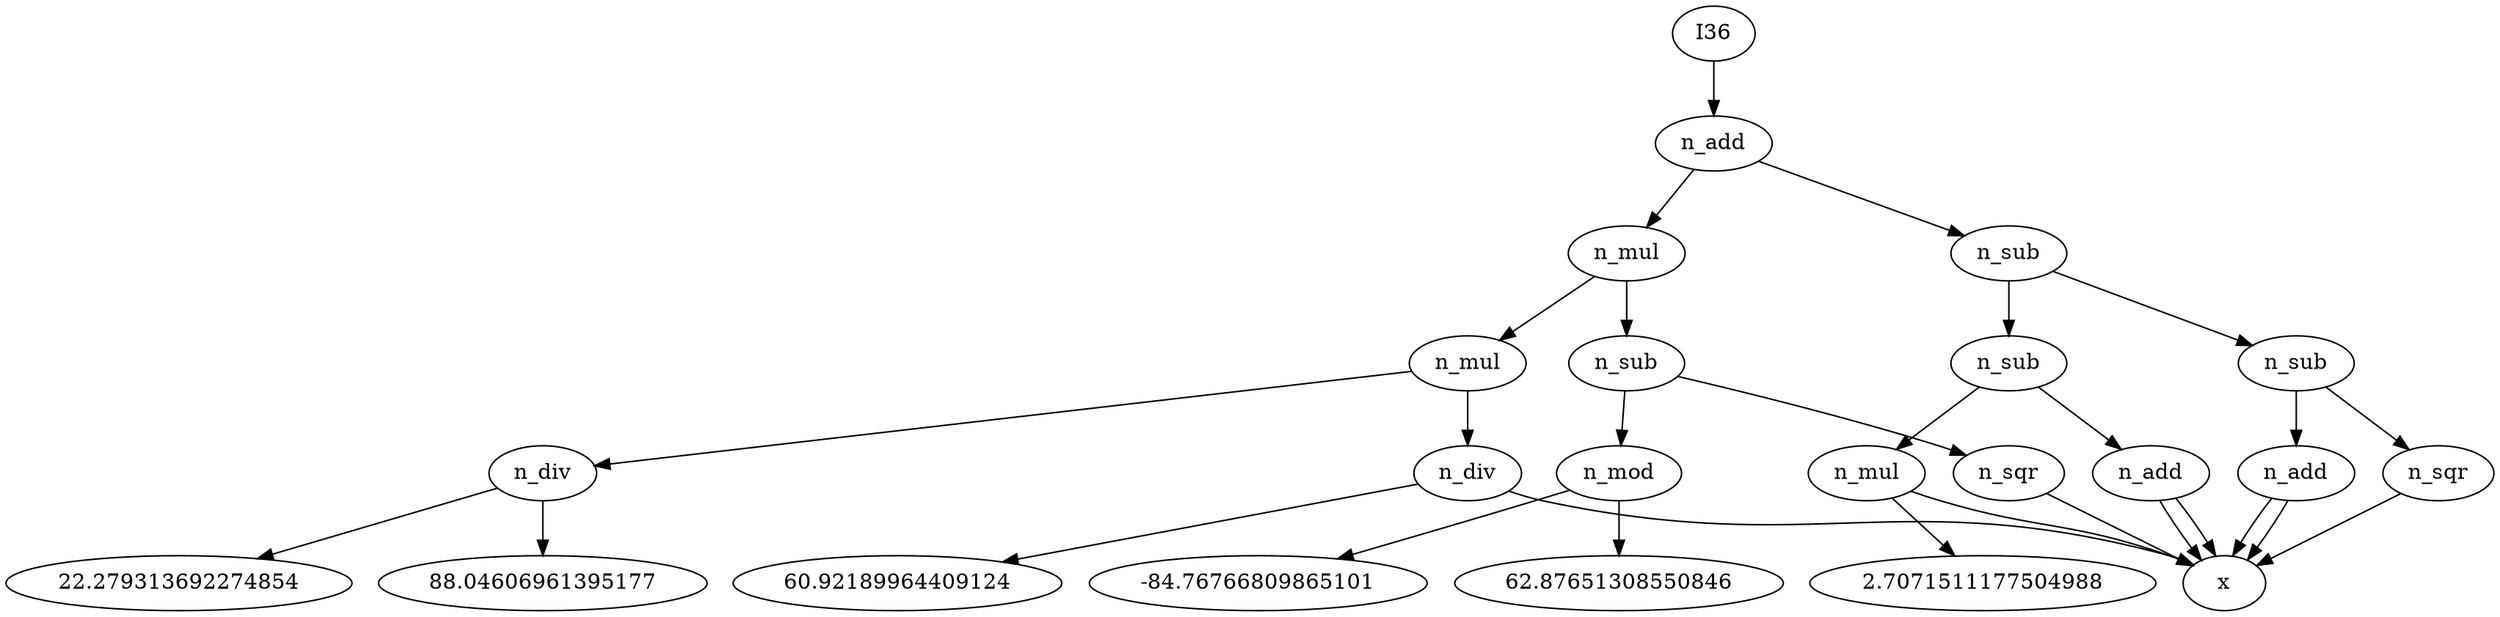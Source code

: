  digraph G397 {
N397 [label="I36"];
N397 -> N398;
N398 [label="n_add"];
N398 -> N399;
N399 [label="n_mul"];
N399 -> N400;
N400 [label="n_mul"];
N400 -> N401;
N401 [label="n_div"];
N401 -> N402;
N402 [label="88.04606961395177"];
N401 -> N403;
N403 [label="22.279313692274854"];
N400 -> N404;
N404 [label="n_div"];
N404 -> N2;
N2 [label="x"];
N404 -> N405;
N405 [label="60.92189964409124"];
N399 -> N406;
N406 [label="n_sub"];
N406 -> N407;
N407 [label="n_sqr"];
N407 -> N2;
N2 [label="x"];
N406 -> N408;
N408 [label="n_mod"];
N408 -> N409;
N409 [label="62.87651308550846"];
N408 -> N410;
N410 [label="-84.76766809865101"];
N398 -> N411;
N411 [label="n_sub"];
N411 -> N412;
N412 [label="n_sub"];
N412 -> N413;
N413 [label="n_add"];
N413 -> N2;
N2 [label="x"];
N413 -> N2;
N2 [label="x"];
N412 -> N414;
N414 [label="n_mul"];
N414 -> N2;
N2 [label="x"];
N414 -> N415;
N415 [label="2.7071511177504988"];
N411 -> N416;
N416 [label="n_sub"];
N416 -> N417;
N417 [label="n_add"];
N417 -> N2;
N2 [label="x"];
N417 -> N2;
N2 [label="x"];
N416 -> N418;
N418 [label="n_sqr"];
N418 -> N2;
N2 [label="x"];
}
